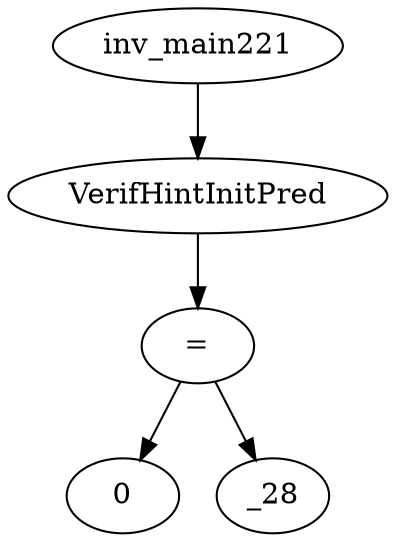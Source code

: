 digraph dag {
0 [label="inv_main221"];
1 [label="VerifHintInitPred"];
2 [label="="];
3 [label="0"];
4 [label="_28"];
0->1
1->2
2->4
2 -> 3
}
